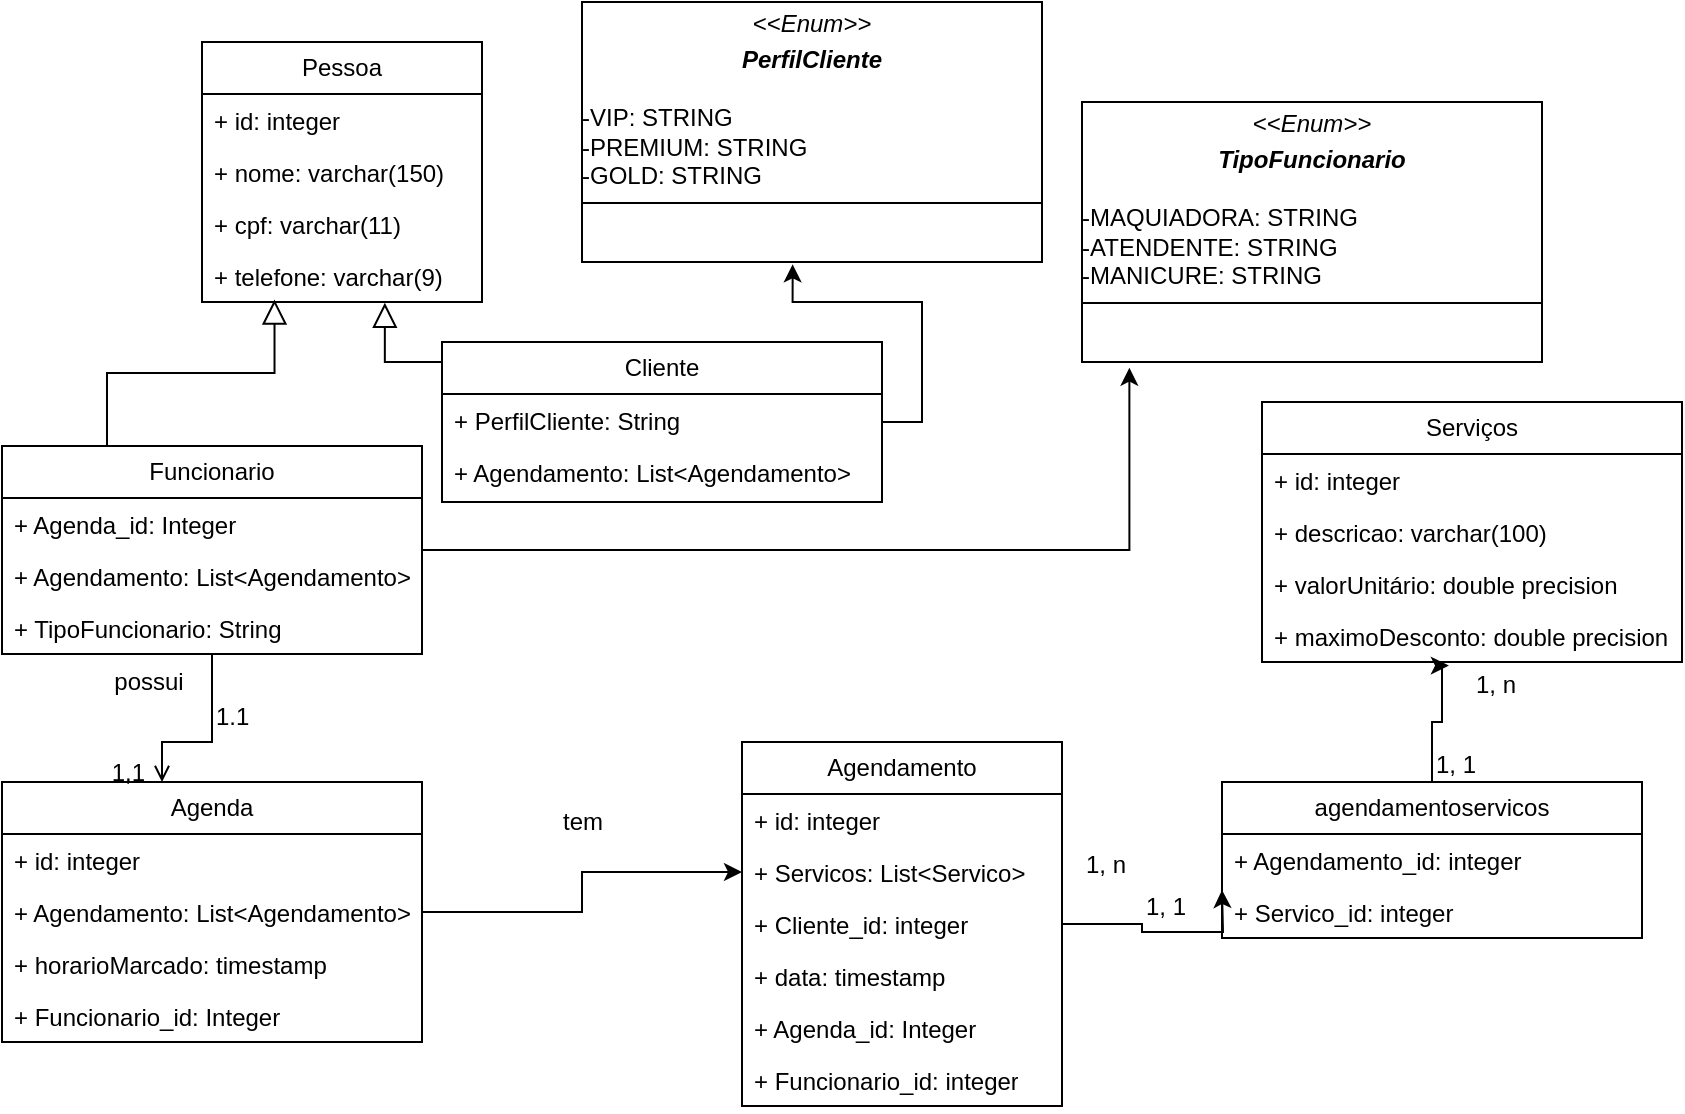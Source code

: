 <mxfile version="24.8.4">
  <diagram id="C5RBs43oDa-KdzZeNtuy" name="Page-1">
    <mxGraphModel dx="2076" dy="507" grid="1" gridSize="10" guides="1" tooltips="1" connect="1" arrows="1" fold="1" page="1" pageScale="1" pageWidth="827" pageHeight="1169" math="0" shadow="0">
      <root>
        <mxCell id="WIyWlLk6GJQsqaUBKTNV-0" />
        <mxCell id="WIyWlLk6GJQsqaUBKTNV-1" parent="WIyWlLk6GJQsqaUBKTNV-0" />
        <mxCell id="zkfFHV4jXpPFQw0GAbJ--12" value="" style="endArrow=block;endSize=10;endFill=0;shadow=0;strokeWidth=1;rounded=0;curved=0;edgeStyle=elbowEdgeStyle;elbow=vertical;exitX=0.25;exitY=0;exitDx=0;exitDy=0;entryX=0.259;entryY=0.954;entryDx=0;entryDy=0;entryPerimeter=0;" parent="WIyWlLk6GJQsqaUBKTNV-1" edge="1" target="RRz8x-g77qqcIJ0c1fWW-4" source="RRz8x-g77qqcIJ0c1fWW-5">
          <mxGeometry width="160" relative="1" as="geometry">
            <mxPoint x="50" y="292" as="sourcePoint" />
            <mxPoint x="150" y="190" as="targetPoint" />
          </mxGeometry>
        </mxCell>
        <mxCell id="zkfFHV4jXpPFQw0GAbJ--16" value="" style="endArrow=block;endSize=10;endFill=0;shadow=0;strokeWidth=1;rounded=0;curved=0;edgeStyle=elbowEdgeStyle;elbow=vertical;exitX=0;exitY=0.5;exitDx=0;exitDy=0;entryX=0.653;entryY=1.015;entryDx=0;entryDy=0;entryPerimeter=0;" parent="WIyWlLk6GJQsqaUBKTNV-1" edge="1" target="RRz8x-g77qqcIJ0c1fWW-4" source="RRz8x-g77qqcIJ0c1fWW-10">
          <mxGeometry width="160" relative="1" as="geometry">
            <mxPoint x="260" y="292" as="sourcePoint" />
            <mxPoint x="150" y="190" as="targetPoint" />
            <Array as="points">
              <mxPoint x="160" y="210" />
            </Array>
          </mxGeometry>
        </mxCell>
        <mxCell id="RRz8x-g77qqcIJ0c1fWW-0" value="Pessoa" style="swimlane;fontStyle=0;childLayout=stackLayout;horizontal=1;startSize=26;fillColor=none;horizontalStack=0;resizeParent=1;resizeParentMax=0;resizeLast=0;collapsible=1;marginBottom=0;whiteSpace=wrap;html=1;" parent="WIyWlLk6GJQsqaUBKTNV-1" vertex="1">
          <mxGeometry x="70" y="50" width="140" height="130" as="geometry" />
        </mxCell>
        <mxCell id="RRz8x-g77qqcIJ0c1fWW-1" value="+ id: integer" style="text;strokeColor=none;fillColor=none;align=left;verticalAlign=top;spacingLeft=4;spacingRight=4;overflow=hidden;rotatable=0;points=[[0,0.5],[1,0.5]];portConstraint=eastwest;whiteSpace=wrap;html=1;" parent="RRz8x-g77qqcIJ0c1fWW-0" vertex="1">
          <mxGeometry y="26" width="140" height="26" as="geometry" />
        </mxCell>
        <mxCell id="RRz8x-g77qqcIJ0c1fWW-2" value="+ nome: varchar(150)" style="text;strokeColor=none;fillColor=none;align=left;verticalAlign=top;spacingLeft=4;spacingRight=4;overflow=hidden;rotatable=0;points=[[0,0.5],[1,0.5]];portConstraint=eastwest;whiteSpace=wrap;html=1;" parent="RRz8x-g77qqcIJ0c1fWW-0" vertex="1">
          <mxGeometry y="52" width="140" height="26" as="geometry" />
        </mxCell>
        <mxCell id="RRz8x-g77qqcIJ0c1fWW-3" value="+ cpf: varchar(11)" style="text;strokeColor=none;fillColor=none;align=left;verticalAlign=top;spacingLeft=4;spacingRight=4;overflow=hidden;rotatable=0;points=[[0,0.5],[1,0.5]];portConstraint=eastwest;whiteSpace=wrap;html=1;" parent="RRz8x-g77qqcIJ0c1fWW-0" vertex="1">
          <mxGeometry y="78" width="140" height="26" as="geometry" />
        </mxCell>
        <mxCell id="RRz8x-g77qqcIJ0c1fWW-4" value="+ telefone: varchar(9)" style="text;strokeColor=none;fillColor=none;align=left;verticalAlign=top;spacingLeft=4;spacingRight=4;overflow=hidden;rotatable=0;points=[[0,0.5],[1,0.5]];portConstraint=eastwest;whiteSpace=wrap;html=1;" parent="RRz8x-g77qqcIJ0c1fWW-0" vertex="1">
          <mxGeometry y="104" width="140" height="26" as="geometry" />
        </mxCell>
        <mxCell id="RRz8x-g77qqcIJ0c1fWW-5" value="Funcionario" style="swimlane;fontStyle=0;childLayout=stackLayout;horizontal=1;startSize=26;fillColor=none;horizontalStack=0;resizeParent=1;resizeParentMax=0;resizeLast=0;collapsible=1;marginBottom=0;whiteSpace=wrap;html=1;" parent="WIyWlLk6GJQsqaUBKTNV-1" vertex="1">
          <mxGeometry x="-30" y="252" width="210" height="104" as="geometry" />
        </mxCell>
        <mxCell id="JcFMQxRuAm7oE6_cxJt1-6" value="+ Agenda_id: Integer" style="text;strokeColor=none;fillColor=none;align=left;verticalAlign=top;spacingLeft=4;spacingRight=4;overflow=hidden;rotatable=0;points=[[0,0.5],[1,0.5]];portConstraint=eastwest;whiteSpace=wrap;html=1;" vertex="1" parent="RRz8x-g77qqcIJ0c1fWW-5">
          <mxGeometry y="26" width="210" height="26" as="geometry" />
        </mxCell>
        <mxCell id="JcFMQxRuAm7oE6_cxJt1-7" value="+ Agendamento: List&amp;lt;Agendamento&amp;gt;" style="text;strokeColor=none;fillColor=none;align=left;verticalAlign=top;spacingLeft=4;spacingRight=4;overflow=hidden;rotatable=0;points=[[0,0.5],[1,0.5]];portConstraint=eastwest;whiteSpace=wrap;html=1;" vertex="1" parent="RRz8x-g77qqcIJ0c1fWW-5">
          <mxGeometry y="52" width="210" height="26" as="geometry" />
        </mxCell>
        <mxCell id="JcFMQxRuAm7oE6_cxJt1-10" value="+ TipoFuncionario: String" style="text;strokeColor=none;fillColor=none;align=left;verticalAlign=top;spacingLeft=4;spacingRight=4;overflow=hidden;rotatable=0;points=[[0,0.5],[1,0.5]];portConstraint=eastwest;whiteSpace=wrap;html=1;" vertex="1" parent="RRz8x-g77qqcIJ0c1fWW-5">
          <mxGeometry y="78" width="210" height="26" as="geometry" />
        </mxCell>
        <mxCell id="RRz8x-g77qqcIJ0c1fWW-10" value="Cliente" style="swimlane;fontStyle=0;childLayout=stackLayout;horizontal=1;startSize=26;fillColor=none;horizontalStack=0;resizeParent=1;resizeParentMax=0;resizeLast=0;collapsible=1;marginBottom=0;whiteSpace=wrap;html=1;" parent="WIyWlLk6GJQsqaUBKTNV-1" vertex="1">
          <mxGeometry x="190" y="200" width="220" height="80" as="geometry" />
        </mxCell>
        <mxCell id="JcFMQxRuAm7oE6_cxJt1-11" value="+ PerfilCliente: String" style="text;strokeColor=none;fillColor=none;align=left;verticalAlign=top;spacingLeft=4;spacingRight=4;overflow=hidden;rotatable=0;points=[[0,0.5],[1,0.5]];portConstraint=eastwest;whiteSpace=wrap;html=1;" vertex="1" parent="RRz8x-g77qqcIJ0c1fWW-10">
          <mxGeometry y="26" width="220" height="26" as="geometry" />
        </mxCell>
        <mxCell id="JcFMQxRuAm7oE6_cxJt1-26" value="+ Agendamento: List&amp;lt;Agendamento&amp;gt;" style="text;strokeColor=none;fillColor=none;align=left;verticalAlign=top;spacingLeft=4;spacingRight=4;overflow=hidden;rotatable=0;points=[[0,0.5],[1,0.5]];portConstraint=eastwest;whiteSpace=wrap;html=1;" vertex="1" parent="RRz8x-g77qqcIJ0c1fWW-10">
          <mxGeometry y="52" width="220" height="28" as="geometry" />
        </mxCell>
        <mxCell id="RRz8x-g77qqcIJ0c1fWW-16" value="Agendamento" style="swimlane;fontStyle=0;childLayout=stackLayout;horizontal=1;startSize=26;fillColor=none;horizontalStack=0;resizeParent=1;resizeParentMax=0;resizeLast=0;collapsible=1;marginBottom=0;whiteSpace=wrap;html=1;" parent="WIyWlLk6GJQsqaUBKTNV-1" vertex="1">
          <mxGeometry x="340" y="400" width="160" height="182" as="geometry" />
        </mxCell>
        <mxCell id="RRz8x-g77qqcIJ0c1fWW-17" value="+ id: integer" style="text;strokeColor=none;fillColor=none;align=left;verticalAlign=top;spacingLeft=4;spacingRight=4;overflow=hidden;rotatable=0;points=[[0,0.5],[1,0.5]];portConstraint=eastwest;whiteSpace=wrap;html=1;" parent="RRz8x-g77qqcIJ0c1fWW-16" vertex="1">
          <mxGeometry y="26" width="160" height="26" as="geometry" />
        </mxCell>
        <mxCell id="RRz8x-g77qqcIJ0c1fWW-18" value="+ Servicos: List&amp;lt;Servico&amp;gt;" style="text;strokeColor=none;fillColor=none;align=left;verticalAlign=top;spacingLeft=4;spacingRight=4;overflow=hidden;rotatable=0;points=[[0,0.5],[1,0.5]];portConstraint=eastwest;whiteSpace=wrap;html=1;" parent="RRz8x-g77qqcIJ0c1fWW-16" vertex="1">
          <mxGeometry y="52" width="160" height="26" as="geometry" />
        </mxCell>
        <mxCell id="RRz8x-g77qqcIJ0c1fWW-19" value="+ Cliente_id: integer" style="text;strokeColor=none;fillColor=none;align=left;verticalAlign=top;spacingLeft=4;spacingRight=4;overflow=hidden;rotatable=0;points=[[0,0.5],[1,0.5]];portConstraint=eastwest;whiteSpace=wrap;html=1;" parent="RRz8x-g77qqcIJ0c1fWW-16" vertex="1">
          <mxGeometry y="78" width="160" height="26" as="geometry" />
        </mxCell>
        <mxCell id="RRz8x-g77qqcIJ0c1fWW-20" value="+ data: timestamp" style="text;strokeColor=none;fillColor=none;align=left;verticalAlign=top;spacingLeft=4;spacingRight=4;overflow=hidden;rotatable=0;points=[[0,0.5],[1,0.5]];portConstraint=eastwest;whiteSpace=wrap;html=1;" parent="RRz8x-g77qqcIJ0c1fWW-16" vertex="1">
          <mxGeometry y="104" width="160" height="26" as="geometry" />
        </mxCell>
        <mxCell id="JcFMQxRuAm7oE6_cxJt1-21" value="+ Agenda_id: Integer" style="text;strokeColor=none;fillColor=none;align=left;verticalAlign=top;spacingLeft=4;spacingRight=4;overflow=hidden;rotatable=0;points=[[0,0.5],[1,0.5]];portConstraint=eastwest;whiteSpace=wrap;html=1;" vertex="1" parent="RRz8x-g77qqcIJ0c1fWW-16">
          <mxGeometry y="130" width="160" height="26" as="geometry" />
        </mxCell>
        <mxCell id="RRz8x-g77qqcIJ0c1fWW-41" value="+ Funcionario_id: integer" style="text;strokeColor=none;fillColor=none;align=left;verticalAlign=top;spacingLeft=4;spacingRight=4;overflow=hidden;rotatable=0;points=[[0,0.5],[1,0.5]];portConstraint=eastwest;whiteSpace=wrap;html=1;" parent="RRz8x-g77qqcIJ0c1fWW-16" vertex="1">
          <mxGeometry y="156" width="160" height="26" as="geometry" />
        </mxCell>
        <mxCell id="RRz8x-g77qqcIJ0c1fWW-21" value="Agenda" style="swimlane;fontStyle=0;childLayout=stackLayout;horizontal=1;startSize=26;fillColor=none;horizontalStack=0;resizeParent=1;resizeParentMax=0;resizeLast=0;collapsible=1;marginBottom=0;whiteSpace=wrap;html=1;" parent="WIyWlLk6GJQsqaUBKTNV-1" vertex="1">
          <mxGeometry x="-30" y="420" width="210" height="130" as="geometry" />
        </mxCell>
        <mxCell id="RRz8x-g77qqcIJ0c1fWW-22" value="+ id: integer" style="text;strokeColor=none;fillColor=none;align=left;verticalAlign=top;spacingLeft=4;spacingRight=4;overflow=hidden;rotatable=0;points=[[0,0.5],[1,0.5]];portConstraint=eastwest;whiteSpace=wrap;html=1;" parent="RRz8x-g77qqcIJ0c1fWW-21" vertex="1">
          <mxGeometry y="26" width="210" height="26" as="geometry" />
        </mxCell>
        <mxCell id="RRz8x-g77qqcIJ0c1fWW-23" value="+ Agendamento: List&amp;lt;Agendamento&amp;gt;" style="text;strokeColor=none;fillColor=none;align=left;verticalAlign=top;spacingLeft=4;spacingRight=4;overflow=hidden;rotatable=0;points=[[0,0.5],[1,0.5]];portConstraint=eastwest;whiteSpace=wrap;html=1;" parent="RRz8x-g77qqcIJ0c1fWW-21" vertex="1">
          <mxGeometry y="52" width="210" height="26" as="geometry" />
        </mxCell>
        <mxCell id="RRz8x-g77qqcIJ0c1fWW-24" value="+ horarioMarcado: timestamp" style="text;strokeColor=none;fillColor=none;align=left;verticalAlign=top;spacingLeft=4;spacingRight=4;overflow=hidden;rotatable=0;points=[[0,0.5],[1,0.5]];portConstraint=eastwest;whiteSpace=wrap;html=1;" parent="RRz8x-g77qqcIJ0c1fWW-21" vertex="1">
          <mxGeometry y="78" width="210" height="26" as="geometry" />
        </mxCell>
        <mxCell id="JcFMQxRuAm7oE6_cxJt1-5" value="+ Funcionario_id: Integer" style="text;strokeColor=none;fillColor=none;align=left;verticalAlign=top;spacingLeft=4;spacingRight=4;overflow=hidden;rotatable=0;points=[[0,0.5],[1,0.5]];portConstraint=eastwest;whiteSpace=wrap;html=1;" vertex="1" parent="RRz8x-g77qqcIJ0c1fWW-21">
          <mxGeometry y="104" width="210" height="26" as="geometry" />
        </mxCell>
        <mxCell id="RRz8x-g77qqcIJ0c1fWW-26" value="Serviços" style="swimlane;fontStyle=0;childLayout=stackLayout;horizontal=1;startSize=26;fillColor=none;horizontalStack=0;resizeParent=1;resizeParentMax=0;resizeLast=0;collapsible=1;marginBottom=0;whiteSpace=wrap;html=1;" parent="WIyWlLk6GJQsqaUBKTNV-1" vertex="1">
          <mxGeometry x="600" y="230" width="210" height="130" as="geometry" />
        </mxCell>
        <mxCell id="RRz8x-g77qqcIJ0c1fWW-27" value="+ id: integer" style="text;strokeColor=none;fillColor=none;align=left;verticalAlign=top;spacingLeft=4;spacingRight=4;overflow=hidden;rotatable=0;points=[[0,0.5],[1,0.5]];portConstraint=eastwest;whiteSpace=wrap;html=1;" parent="RRz8x-g77qqcIJ0c1fWW-26" vertex="1">
          <mxGeometry y="26" width="210" height="26" as="geometry" />
        </mxCell>
        <mxCell id="RRz8x-g77qqcIJ0c1fWW-28" value="+ descricao: varchar(100)" style="text;strokeColor=none;fillColor=none;align=left;verticalAlign=top;spacingLeft=4;spacingRight=4;overflow=hidden;rotatable=0;points=[[0,0.5],[1,0.5]];portConstraint=eastwest;whiteSpace=wrap;html=1;" parent="RRz8x-g77qqcIJ0c1fWW-26" vertex="1">
          <mxGeometry y="52" width="210" height="26" as="geometry" />
        </mxCell>
        <mxCell id="RRz8x-g77qqcIJ0c1fWW-29" value="+ valorUnitário: double precision" style="text;strokeColor=none;fillColor=none;align=left;verticalAlign=top;spacingLeft=4;spacingRight=4;overflow=hidden;rotatable=0;points=[[0,0.5],[1,0.5]];portConstraint=eastwest;whiteSpace=wrap;html=1;" parent="RRz8x-g77qqcIJ0c1fWW-26" vertex="1">
          <mxGeometry y="78" width="210" height="26" as="geometry" />
        </mxCell>
        <mxCell id="RRz8x-g77qqcIJ0c1fWW-30" value="+ maximoDesconto: double precision" style="text;strokeColor=none;fillColor=none;align=left;verticalAlign=top;spacingLeft=4;spacingRight=4;overflow=hidden;rotatable=0;points=[[0,0.5],[1,0.5]];portConstraint=eastwest;whiteSpace=wrap;html=1;" parent="RRz8x-g77qqcIJ0c1fWW-26" vertex="1">
          <mxGeometry y="104" width="210" height="26" as="geometry" />
        </mxCell>
        <mxCell id="RRz8x-g77qqcIJ0c1fWW-31" value="" style="endArrow=open;shadow=0;strokeWidth=1;rounded=0;curved=0;endFill=1;edgeStyle=elbowEdgeStyle;elbow=vertical;exitX=0.5;exitY=1;exitDx=0;exitDy=0;" parent="WIyWlLk6GJQsqaUBKTNV-1" source="RRz8x-g77qqcIJ0c1fWW-5" edge="1">
          <mxGeometry x="0.5" y="41" relative="1" as="geometry">
            <mxPoint x="190" y="390" as="sourcePoint" />
            <mxPoint x="50" y="420" as="targetPoint" />
            <mxPoint x="-40" y="32" as="offset" />
            <Array as="points">
              <mxPoint x="50" y="400" />
            </Array>
          </mxGeometry>
        </mxCell>
        <mxCell id="RRz8x-g77qqcIJ0c1fWW-32" value="1.1" style="resizable=0;align=left;verticalAlign=bottom;labelBackgroundColor=none;fontSize=12;" parent="RRz8x-g77qqcIJ0c1fWW-31" connectable="0" vertex="1">
          <mxGeometry x="-1" relative="1" as="geometry">
            <mxPoint y="40" as="offset" />
          </mxGeometry>
        </mxCell>
        <mxCell id="RRz8x-g77qqcIJ0c1fWW-33" value="1,1" style="resizable=0;align=right;verticalAlign=bottom;labelBackgroundColor=none;fontSize=12;" parent="RRz8x-g77qqcIJ0c1fWW-31" connectable="0" vertex="1">
          <mxGeometry x="1" relative="1" as="geometry">
            <mxPoint x="-7" y="4" as="offset" />
          </mxGeometry>
        </mxCell>
        <mxCell id="RRz8x-g77qqcIJ0c1fWW-34" value="possui" style="text;html=1;resizable=0;points=[];;align=center;verticalAlign=middle;labelBackgroundColor=none;rounded=0;shadow=0;strokeWidth=1;fontSize=12;" parent="RRz8x-g77qqcIJ0c1fWW-31" vertex="1" connectable="0">
          <mxGeometry x="0.5" y="49" relative="1" as="geometry">
            <mxPoint x="-9" y="-79" as="offset" />
          </mxGeometry>
        </mxCell>
        <mxCell id="JcFMQxRuAm7oE6_cxJt1-0" value="&lt;p style=&quot;margin:0px;margin-top:4px;text-align:center;&quot;&gt;&lt;i&gt;&amp;lt;&amp;lt;Enum&amp;gt;&amp;gt;&lt;/i&gt;&lt;/p&gt;&lt;p style=&quot;margin:0px;margin-top:4px;text-align:center;&quot;&gt;&lt;i&gt;&lt;b&gt;TipoFuncionario&lt;/b&gt;&lt;/i&gt;&lt;br&gt;&lt;/p&gt;&lt;p style=&quot;margin:0px;margin-left:4px;&quot;&gt;&lt;/p&gt;&lt;br&gt;-MAQUIADORA: STRING&lt;div&gt;-ATENDENTE: STRING&lt;/div&gt;&lt;div&gt;-MANICURE: STRING&lt;br&gt;&lt;hr size=&quot;1&quot; style=&quot;border-style:solid;&quot;&gt;&lt;p style=&quot;margin:0px;margin-left:4px;&quot;&gt;&lt;br&gt;&lt;br&gt;&lt;/p&gt;&lt;/div&gt;" style="verticalAlign=top;align=left;overflow=fill;html=1;whiteSpace=wrap;" vertex="1" parent="WIyWlLk6GJQsqaUBKTNV-1">
          <mxGeometry x="510" y="80" width="230" height="130" as="geometry" />
        </mxCell>
        <mxCell id="JcFMQxRuAm7oE6_cxJt1-1" style="edgeStyle=orthogonalEdgeStyle;rounded=0;orthogonalLoop=1;jettySize=auto;html=1;exitX=1;exitY=0.5;exitDx=0;exitDy=0;entryX=0.103;entryY=1.022;entryDx=0;entryDy=0;entryPerimeter=0;" edge="1" parent="WIyWlLk6GJQsqaUBKTNV-1" source="RRz8x-g77qqcIJ0c1fWW-5" target="JcFMQxRuAm7oE6_cxJt1-0">
          <mxGeometry relative="1" as="geometry" />
        </mxCell>
        <mxCell id="JcFMQxRuAm7oE6_cxJt1-3" value="&lt;p style=&quot;margin:0px;margin-top:4px;text-align:center;&quot;&gt;&lt;i&gt;&amp;lt;&amp;lt;Enum&amp;gt;&amp;gt;&lt;/i&gt;&lt;/p&gt;&lt;p style=&quot;margin:0px;margin-top:4px;text-align:center;&quot;&gt;&lt;b&gt;&lt;i&gt;PerfilCliente&lt;/i&gt;&lt;/b&gt;&lt;/p&gt;&lt;p style=&quot;margin:0px;margin-left:4px;&quot;&gt;&lt;/p&gt;&lt;br&gt;-VIP: STRING&lt;div&gt;-PREMIUM: STRING&lt;/div&gt;&lt;div&gt;-GOLD: STRING&lt;br&gt;&lt;hr size=&quot;1&quot; style=&quot;border-style:solid;&quot;&gt;&lt;p style=&quot;margin:0px;margin-left:4px;&quot;&gt;&lt;br&gt;&lt;br&gt;&lt;/p&gt;&lt;/div&gt;" style="verticalAlign=top;align=left;overflow=fill;html=1;whiteSpace=wrap;" vertex="1" parent="WIyWlLk6GJQsqaUBKTNV-1">
          <mxGeometry x="260" y="30" width="230" height="130" as="geometry" />
        </mxCell>
        <mxCell id="JcFMQxRuAm7oE6_cxJt1-4" style="edgeStyle=orthogonalEdgeStyle;rounded=0;orthogonalLoop=1;jettySize=auto;html=1;exitX=1;exitY=0.5;exitDx=0;exitDy=0;entryX=0.458;entryY=1.009;entryDx=0;entryDy=0;entryPerimeter=0;" edge="1" parent="WIyWlLk6GJQsqaUBKTNV-1" source="RRz8x-g77qqcIJ0c1fWW-10" target="JcFMQxRuAm7oE6_cxJt1-3">
          <mxGeometry relative="1" as="geometry" />
        </mxCell>
        <mxCell id="JcFMQxRuAm7oE6_cxJt1-8" style="edgeStyle=orthogonalEdgeStyle;rounded=0;orthogonalLoop=1;jettySize=auto;html=1;exitX=1;exitY=0.5;exitDx=0;exitDy=0;entryX=0;entryY=0.5;entryDx=0;entryDy=0;" edge="1" parent="WIyWlLk6GJQsqaUBKTNV-1" source="RRz8x-g77qqcIJ0c1fWW-23" target="RRz8x-g77qqcIJ0c1fWW-18">
          <mxGeometry relative="1" as="geometry" />
        </mxCell>
        <mxCell id="JcFMQxRuAm7oE6_cxJt1-9" value="tem" style="text;html=1;resizable=0;points=[];;align=center;verticalAlign=middle;labelBackgroundColor=none;rounded=0;shadow=0;strokeWidth=1;fontSize=12;" vertex="1" connectable="0" parent="WIyWlLk6GJQsqaUBKTNV-1">
          <mxGeometry x="259.996" y="440" as="geometry" />
        </mxCell>
        <mxCell id="JcFMQxRuAm7oE6_cxJt1-13" value="agendamentoservicos" style="swimlane;fontStyle=0;childLayout=stackLayout;horizontal=1;startSize=26;fillColor=none;horizontalStack=0;resizeParent=1;resizeParentMax=0;resizeLast=0;collapsible=1;marginBottom=0;whiteSpace=wrap;html=1;" vertex="1" parent="WIyWlLk6GJQsqaUBKTNV-1">
          <mxGeometry x="580" y="420" width="210" height="78" as="geometry" />
        </mxCell>
        <mxCell id="JcFMQxRuAm7oE6_cxJt1-14" value="+ Agendamento_id: integer" style="text;strokeColor=none;fillColor=none;align=left;verticalAlign=top;spacingLeft=4;spacingRight=4;overflow=hidden;rotatable=0;points=[[0,0.5],[1,0.5]];portConstraint=eastwest;whiteSpace=wrap;html=1;" vertex="1" parent="JcFMQxRuAm7oE6_cxJt1-13">
          <mxGeometry y="26" width="210" height="26" as="geometry" />
        </mxCell>
        <mxCell id="JcFMQxRuAm7oE6_cxJt1-20" value="+ Servico_id: integer" style="text;strokeColor=none;fillColor=none;align=left;verticalAlign=top;spacingLeft=4;spacingRight=4;overflow=hidden;rotatable=0;points=[[0,0.5],[1,0.5]];portConstraint=eastwest;whiteSpace=wrap;html=1;" vertex="1" parent="JcFMQxRuAm7oE6_cxJt1-13">
          <mxGeometry y="52" width="210" height="26" as="geometry" />
        </mxCell>
        <mxCell id="JcFMQxRuAm7oE6_cxJt1-18" style="edgeStyle=orthogonalEdgeStyle;rounded=0;orthogonalLoop=1;jettySize=auto;html=1;exitX=1;exitY=0.5;exitDx=0;exitDy=0;entryX=0;entryY=0.077;entryDx=0;entryDy=0;entryPerimeter=0;" edge="1" parent="WIyWlLk6GJQsqaUBKTNV-1" source="RRz8x-g77qqcIJ0c1fWW-19">
          <mxGeometry relative="1" as="geometry">
            <mxPoint x="580" y="474.002" as="targetPoint" />
          </mxGeometry>
        </mxCell>
        <mxCell id="JcFMQxRuAm7oE6_cxJt1-19" style="edgeStyle=orthogonalEdgeStyle;rounded=0;orthogonalLoop=1;jettySize=auto;html=1;exitX=0.5;exitY=0;exitDx=0;exitDy=0;entryX=0.445;entryY=1.069;entryDx=0;entryDy=0;entryPerimeter=0;" edge="1" parent="WIyWlLk6GJQsqaUBKTNV-1" source="JcFMQxRuAm7oE6_cxJt1-13" target="RRz8x-g77qqcIJ0c1fWW-30">
          <mxGeometry relative="1" as="geometry">
            <Array as="points">
              <mxPoint x="685" y="390" />
              <mxPoint x="690" y="390" />
              <mxPoint x="690" y="362" />
            </Array>
          </mxGeometry>
        </mxCell>
        <mxCell id="JcFMQxRuAm7oE6_cxJt1-22" value="1, n" style="resizable=0;align=left;verticalAlign=bottom;labelBackgroundColor=none;fontSize=12;" connectable="0" vertex="1" parent="WIyWlLk6GJQsqaUBKTNV-1">
          <mxGeometry x="510" y="470" as="geometry" />
        </mxCell>
        <mxCell id="JcFMQxRuAm7oE6_cxJt1-23" value="1, 1" style="resizable=0;align=left;verticalAlign=bottom;labelBackgroundColor=none;fontSize=12;" connectable="0" vertex="1" parent="WIyWlLk6GJQsqaUBKTNV-1">
          <mxGeometry x="685" y="420" as="geometry" />
        </mxCell>
        <mxCell id="JcFMQxRuAm7oE6_cxJt1-24" value="1, n" style="resizable=0;align=left;verticalAlign=bottom;labelBackgroundColor=none;fontSize=12;" connectable="0" vertex="1" parent="WIyWlLk6GJQsqaUBKTNV-1">
          <mxGeometry x="705" y="380" as="geometry" />
        </mxCell>
        <mxCell id="JcFMQxRuAm7oE6_cxJt1-25" value="1, 1" style="resizable=0;align=left;verticalAlign=bottom;labelBackgroundColor=none;fontSize=12;" connectable="0" vertex="1" parent="WIyWlLk6GJQsqaUBKTNV-1">
          <mxGeometry x="540" y="491" as="geometry" />
        </mxCell>
      </root>
    </mxGraphModel>
  </diagram>
</mxfile>
